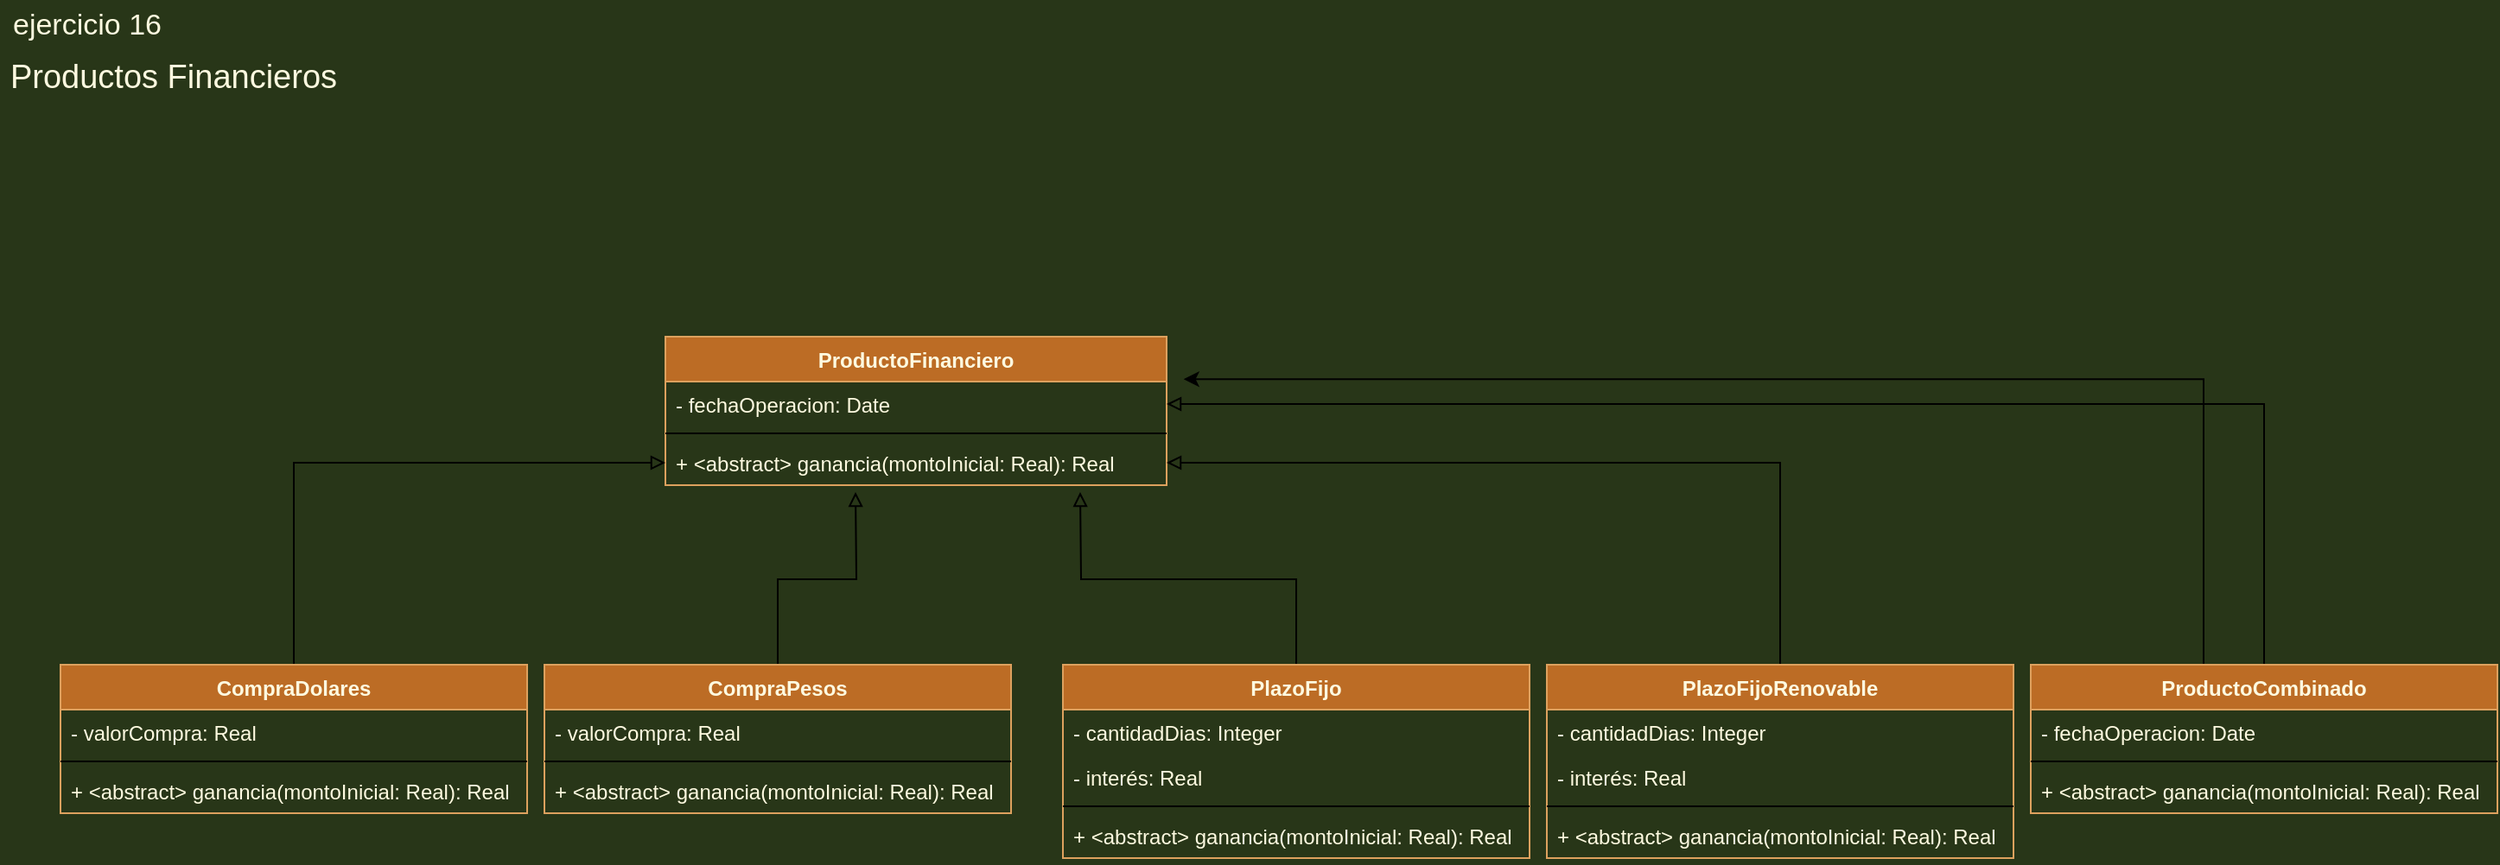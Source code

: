 <mxfile version="19.0.2" type="device"><diagram id="GwbvuObb54ylDV6KBGbu" name="Página-1"><mxGraphModel dx="643" dy="1224" grid="1" gridSize="10" guides="1" tooltips="1" connect="1" arrows="1" fold="1" page="1" pageScale="1" pageWidth="827" pageHeight="1169" background="#283618" math="0" shadow="0"><root><mxCell id="0"/><mxCell id="1" parent="0"/><mxCell id="q4b8z2Z5wsAmpbES6Drz-1" value="Productos Financieros" style="text;html=1;align=center;verticalAlign=middle;resizable=0;points=[];autosize=1;strokeColor=none;fillColor=none;fontSize=19;fontColor=#FEFAE0;" parent="1" vertex="1"><mxGeometry x="15" y="55" width="200" height="30" as="geometry"/></mxCell><mxCell id="q4b8z2Z5wsAmpbES6Drz-2" value="ejercicio 16" style="text;html=1;align=center;verticalAlign=middle;resizable=0;points=[];autosize=1;strokeColor=none;fillColor=none;fontSize=17;fontColor=#FEFAE0;" parent="1" vertex="1"><mxGeometry x="15" y="25" width="100" height="30" as="geometry"/></mxCell><mxCell id="q4b8z2Z5wsAmpbES6Drz-3" value="ProductoFinanciero" style="swimlane;fontStyle=1;align=center;verticalAlign=top;childLayout=stackLayout;horizontal=1;startSize=26;horizontalStack=0;resizeParent=1;resizeParentMax=0;resizeLast=0;collapsible=1;marginBottom=0;rounded=0;sketch=0;fontColor=#FEFAE0;strokeColor=#DDA15E;fillColor=#BC6C25;" parent="1" vertex="1"><mxGeometry x="400" y="220" width="290" height="86" as="geometry"/></mxCell><mxCell id="q4b8z2Z5wsAmpbES6Drz-4" value="- fechaOperacion: Date" style="text;strokeColor=none;fillColor=none;align=left;verticalAlign=top;spacingLeft=4;spacingRight=4;overflow=hidden;rotatable=0;points=[[0,0.5],[1,0.5]];portConstraint=eastwest;rounded=0;sketch=0;fontColor=#FEFAE0;" parent="q4b8z2Z5wsAmpbES6Drz-3" vertex="1"><mxGeometry y="26" width="290" height="26" as="geometry"/></mxCell><mxCell id="q4b8z2Z5wsAmpbES6Drz-5" value="" style="line;strokeWidth=1;fillColor=none;align=left;verticalAlign=middle;spacingTop=-1;spacingLeft=3;spacingRight=3;rotatable=0;labelPosition=right;points=[];portConstraint=eastwest;rounded=0;sketch=0;fontColor=#FEFAE0;" parent="q4b8z2Z5wsAmpbES6Drz-3" vertex="1"><mxGeometry y="52" width="290" height="8" as="geometry"/></mxCell><mxCell id="q4b8z2Z5wsAmpbES6Drz-6" value="+ &lt;abstract&gt; ganancia(montoInicial: Real): Real" style="text;strokeColor=none;fillColor=none;align=left;verticalAlign=top;spacingLeft=4;spacingRight=4;overflow=hidden;rotatable=0;points=[[0,0.5],[1,0.5]];portConstraint=eastwest;rounded=0;sketch=0;fontColor=#FEFAE0;" parent="q4b8z2Z5wsAmpbES6Drz-3" vertex="1"><mxGeometry y="60" width="290" height="26" as="geometry"/></mxCell><mxCell id="tBjlIZtZGDmPEdKuEsGF-2" style="edgeStyle=orthogonalEdgeStyle;rounded=0;orthogonalLoop=1;jettySize=auto;html=1;endArrow=block;endFill=0;" edge="1" parent="1" source="q4b8z2Z5wsAmpbES6Drz-7" target="q4b8z2Z5wsAmpbES6Drz-6"><mxGeometry relative="1" as="geometry"/></mxCell><mxCell id="q4b8z2Z5wsAmpbES6Drz-7" value="CompraDolares" style="swimlane;fontStyle=1;align=center;verticalAlign=top;childLayout=stackLayout;horizontal=1;startSize=26;horizontalStack=0;resizeParent=1;resizeParentMax=0;resizeLast=0;collapsible=1;marginBottom=0;rounded=0;sketch=0;fontColor=#FEFAE0;strokeColor=#DDA15E;fillColor=#BC6C25;" parent="1" vertex="1"><mxGeometry x="50" y="410" width="270" height="86" as="geometry"/></mxCell><mxCell id="q4b8z2Z5wsAmpbES6Drz-30" value="- valorCompra: Real" style="text;strokeColor=none;fillColor=none;align=left;verticalAlign=top;spacingLeft=4;spacingRight=4;overflow=hidden;rotatable=0;points=[[0,0.5],[1,0.5]];portConstraint=eastwest;rounded=0;sketch=0;fontColor=#FEFAE0;" parent="q4b8z2Z5wsAmpbES6Drz-7" vertex="1"><mxGeometry y="26" width="270" height="26" as="geometry"/></mxCell><mxCell id="q4b8z2Z5wsAmpbES6Drz-9" value="" style="line;strokeWidth=1;fillColor=none;align=left;verticalAlign=middle;spacingTop=-1;spacingLeft=3;spacingRight=3;rotatable=0;labelPosition=right;points=[];portConstraint=eastwest;rounded=0;sketch=0;fontColor=#FEFAE0;" parent="q4b8z2Z5wsAmpbES6Drz-7" vertex="1"><mxGeometry y="52" width="270" height="8" as="geometry"/></mxCell><mxCell id="q4b8z2Z5wsAmpbES6Drz-10" value="+ &lt;abstract&gt; ganancia(montoInicial: Real): Real" style="text;strokeColor=none;fillColor=none;align=left;verticalAlign=top;spacingLeft=4;spacingRight=4;overflow=hidden;rotatable=0;points=[[0,0.5],[1,0.5]];portConstraint=eastwest;rounded=0;sketch=0;fontColor=#FEFAE0;" parent="q4b8z2Z5wsAmpbES6Drz-7" vertex="1"><mxGeometry y="60" width="270" height="26" as="geometry"/></mxCell><mxCell id="tBjlIZtZGDmPEdKuEsGF-1" style="edgeStyle=orthogonalEdgeStyle;rounded=0;orthogonalLoop=1;jettySize=auto;html=1;endArrow=block;endFill=0;" edge="1" parent="1" source="q4b8z2Z5wsAmpbES6Drz-11"><mxGeometry relative="1" as="geometry"><mxPoint x="510" y="310" as="targetPoint"/></mxGeometry></mxCell><mxCell id="q4b8z2Z5wsAmpbES6Drz-11" value="CompraPesos" style="swimlane;fontStyle=1;align=center;verticalAlign=top;childLayout=stackLayout;horizontal=1;startSize=26;horizontalStack=0;resizeParent=1;resizeParentMax=0;resizeLast=0;collapsible=1;marginBottom=0;rounded=0;sketch=0;fontColor=#FEFAE0;strokeColor=#DDA15E;fillColor=#BC6C25;" parent="1" vertex="1"><mxGeometry x="330" y="410" width="270" height="86" as="geometry"/></mxCell><mxCell id="q4b8z2Z5wsAmpbES6Drz-12" value="- valorCompra: Real" style="text;strokeColor=none;fillColor=none;align=left;verticalAlign=top;spacingLeft=4;spacingRight=4;overflow=hidden;rotatable=0;points=[[0,0.5],[1,0.5]];portConstraint=eastwest;rounded=0;sketch=0;fontColor=#FEFAE0;" parent="q4b8z2Z5wsAmpbES6Drz-11" vertex="1"><mxGeometry y="26" width="270" height="26" as="geometry"/></mxCell><mxCell id="q4b8z2Z5wsAmpbES6Drz-13" value="" style="line;strokeWidth=1;fillColor=none;align=left;verticalAlign=middle;spacingTop=-1;spacingLeft=3;spacingRight=3;rotatable=0;labelPosition=right;points=[];portConstraint=eastwest;rounded=0;sketch=0;fontColor=#FEFAE0;" parent="q4b8z2Z5wsAmpbES6Drz-11" vertex="1"><mxGeometry y="52" width="270" height="8" as="geometry"/></mxCell><mxCell id="q4b8z2Z5wsAmpbES6Drz-14" value="+ &lt;abstract&gt; ganancia(montoInicial: Real): Real" style="text;strokeColor=none;fillColor=none;align=left;verticalAlign=top;spacingLeft=4;spacingRight=4;overflow=hidden;rotatable=0;points=[[0,0.5],[1,0.5]];portConstraint=eastwest;rounded=0;sketch=0;fontColor=#FEFAE0;" parent="q4b8z2Z5wsAmpbES6Drz-11" vertex="1"><mxGeometry y="60" width="270" height="26" as="geometry"/></mxCell><mxCell id="tBjlIZtZGDmPEdKuEsGF-3" style="edgeStyle=orthogonalEdgeStyle;rounded=0;orthogonalLoop=1;jettySize=auto;html=1;endArrow=block;endFill=0;" edge="1" parent="1" source="q4b8z2Z5wsAmpbES6Drz-15"><mxGeometry relative="1" as="geometry"><mxPoint x="640" y="310" as="targetPoint"/></mxGeometry></mxCell><mxCell id="q4b8z2Z5wsAmpbES6Drz-15" value="PlazoFijo" style="swimlane;fontStyle=1;align=center;verticalAlign=top;childLayout=stackLayout;horizontal=1;startSize=26;horizontalStack=0;resizeParent=1;resizeParentMax=0;resizeLast=0;collapsible=1;marginBottom=0;rounded=0;sketch=0;fontColor=#FEFAE0;strokeColor=#DDA15E;fillColor=#BC6C25;" parent="1" vertex="1"><mxGeometry x="630" y="410" width="270" height="112" as="geometry"/></mxCell><mxCell id="q4b8z2Z5wsAmpbES6Drz-28" value="- cantidadDias: Integer" style="text;strokeColor=none;fillColor=none;align=left;verticalAlign=top;spacingLeft=4;spacingRight=4;overflow=hidden;rotatable=0;points=[[0,0.5],[1,0.5]];portConstraint=eastwest;rounded=0;sketch=0;fontColor=#FEFAE0;" parent="q4b8z2Z5wsAmpbES6Drz-15" vertex="1"><mxGeometry y="26" width="270" height="26" as="geometry"/></mxCell><mxCell id="q4b8z2Z5wsAmpbES6Drz-29" value="- interés: Real" style="text;strokeColor=none;fillColor=none;align=left;verticalAlign=top;spacingLeft=4;spacingRight=4;overflow=hidden;rotatable=0;points=[[0,0.5],[1,0.5]];portConstraint=eastwest;rounded=0;sketch=0;fontColor=#FEFAE0;" parent="q4b8z2Z5wsAmpbES6Drz-15" vertex="1"><mxGeometry y="52" width="270" height="26" as="geometry"/></mxCell><mxCell id="q4b8z2Z5wsAmpbES6Drz-17" value="" style="line;strokeWidth=1;fillColor=none;align=left;verticalAlign=middle;spacingTop=-1;spacingLeft=3;spacingRight=3;rotatable=0;labelPosition=right;points=[];portConstraint=eastwest;rounded=0;sketch=0;fontColor=#FEFAE0;" parent="q4b8z2Z5wsAmpbES6Drz-15" vertex="1"><mxGeometry y="78" width="270" height="8" as="geometry"/></mxCell><mxCell id="q4b8z2Z5wsAmpbES6Drz-18" value="+ &lt;abstract&gt; ganancia(montoInicial: Real): Real" style="text;strokeColor=none;fillColor=none;align=left;verticalAlign=top;spacingLeft=4;spacingRight=4;overflow=hidden;rotatable=0;points=[[0,0.5],[1,0.5]];portConstraint=eastwest;rounded=0;sketch=0;fontColor=#FEFAE0;" parent="q4b8z2Z5wsAmpbES6Drz-15" vertex="1"><mxGeometry y="86" width="270" height="26" as="geometry"/></mxCell><mxCell id="tBjlIZtZGDmPEdKuEsGF-4" style="edgeStyle=orthogonalEdgeStyle;rounded=0;orthogonalLoop=1;jettySize=auto;html=1;entryX=1;entryY=0.5;entryDx=0;entryDy=0;endArrow=block;endFill=0;" edge="1" parent="1" source="q4b8z2Z5wsAmpbES6Drz-19" target="q4b8z2Z5wsAmpbES6Drz-6"><mxGeometry relative="1" as="geometry"/></mxCell><mxCell id="q4b8z2Z5wsAmpbES6Drz-19" value="PlazoFijoRenovable" style="swimlane;fontStyle=1;align=center;verticalAlign=top;childLayout=stackLayout;horizontal=1;startSize=26;horizontalStack=0;resizeParent=1;resizeParentMax=0;resizeLast=0;collapsible=1;marginBottom=0;rounded=0;sketch=0;fontColor=#FEFAE0;strokeColor=#DDA15E;fillColor=#BC6C25;" parent="1" vertex="1"><mxGeometry x="910" y="410" width="270" height="112" as="geometry"/></mxCell><mxCell id="q4b8z2Z5wsAmpbES6Drz-20" value="- cantidadDias: Integer" style="text;strokeColor=none;fillColor=none;align=left;verticalAlign=top;spacingLeft=4;spacingRight=4;overflow=hidden;rotatable=0;points=[[0,0.5],[1,0.5]];portConstraint=eastwest;rounded=0;sketch=0;fontColor=#FEFAE0;" parent="q4b8z2Z5wsAmpbES6Drz-19" vertex="1"><mxGeometry y="26" width="270" height="26" as="geometry"/></mxCell><mxCell id="q4b8z2Z5wsAmpbES6Drz-27" value="- interés: Real" style="text;strokeColor=none;fillColor=none;align=left;verticalAlign=top;spacingLeft=4;spacingRight=4;overflow=hidden;rotatable=0;points=[[0,0.5],[1,0.5]];portConstraint=eastwest;rounded=0;sketch=0;fontColor=#FEFAE0;" parent="q4b8z2Z5wsAmpbES6Drz-19" vertex="1"><mxGeometry y="52" width="270" height="26" as="geometry"/></mxCell><mxCell id="q4b8z2Z5wsAmpbES6Drz-21" value="" style="line;strokeWidth=1;fillColor=none;align=left;verticalAlign=middle;spacingTop=-1;spacingLeft=3;spacingRight=3;rotatable=0;labelPosition=right;points=[];portConstraint=eastwest;rounded=0;sketch=0;fontColor=#FEFAE0;" parent="q4b8z2Z5wsAmpbES6Drz-19" vertex="1"><mxGeometry y="78" width="270" height="8" as="geometry"/></mxCell><mxCell id="q4b8z2Z5wsAmpbES6Drz-22" value="+ &lt;abstract&gt; ganancia(montoInicial: Real): Real" style="text;strokeColor=none;fillColor=none;align=left;verticalAlign=top;spacingLeft=4;spacingRight=4;overflow=hidden;rotatable=0;points=[[0,0.5],[1,0.5]];portConstraint=eastwest;rounded=0;sketch=0;fontColor=#FEFAE0;" parent="q4b8z2Z5wsAmpbES6Drz-19" vertex="1"><mxGeometry y="86" width="270" height="26" as="geometry"/></mxCell><mxCell id="tBjlIZtZGDmPEdKuEsGF-5" style="edgeStyle=orthogonalEdgeStyle;rounded=0;orthogonalLoop=1;jettySize=auto;html=1;entryX=1;entryY=0.5;entryDx=0;entryDy=0;endArrow=block;endFill=0;" edge="1" parent="1" source="q4b8z2Z5wsAmpbES6Drz-23" target="q4b8z2Z5wsAmpbES6Drz-4"><mxGeometry relative="1" as="geometry"/></mxCell><mxCell id="tBjlIZtZGDmPEdKuEsGF-6" style="edgeStyle=orthogonalEdgeStyle;rounded=0;orthogonalLoop=1;jettySize=auto;html=1;entryX=1.034;entryY=-0.055;entryDx=0;entryDy=0;entryPerimeter=0;endArrow=classic;endFill=1;" edge="1" parent="1" source="q4b8z2Z5wsAmpbES6Drz-23" target="q4b8z2Z5wsAmpbES6Drz-4"><mxGeometry relative="1" as="geometry"><Array as="points"><mxPoint x="1290" y="245"/></Array></mxGeometry></mxCell><mxCell id="q4b8z2Z5wsAmpbES6Drz-23" value="ProductoCombinado" style="swimlane;fontStyle=1;align=center;verticalAlign=top;childLayout=stackLayout;horizontal=1;startSize=26;horizontalStack=0;resizeParent=1;resizeParentMax=0;resizeLast=0;collapsible=1;marginBottom=0;rounded=0;sketch=0;fontColor=#FEFAE0;strokeColor=#DDA15E;fillColor=#BC6C25;" parent="1" vertex="1"><mxGeometry x="1190" y="410" width="270" height="86" as="geometry"/></mxCell><mxCell id="q4b8z2Z5wsAmpbES6Drz-24" value="- fechaOperacion: Date" style="text;strokeColor=none;fillColor=none;align=left;verticalAlign=top;spacingLeft=4;spacingRight=4;overflow=hidden;rotatable=0;points=[[0,0.5],[1,0.5]];portConstraint=eastwest;rounded=0;sketch=0;fontColor=#FEFAE0;" parent="q4b8z2Z5wsAmpbES6Drz-23" vertex="1"><mxGeometry y="26" width="270" height="26" as="geometry"/></mxCell><mxCell id="q4b8z2Z5wsAmpbES6Drz-25" value="" style="line;strokeWidth=1;fillColor=none;align=left;verticalAlign=middle;spacingTop=-1;spacingLeft=3;spacingRight=3;rotatable=0;labelPosition=right;points=[];portConstraint=eastwest;rounded=0;sketch=0;fontColor=#FEFAE0;" parent="q4b8z2Z5wsAmpbES6Drz-23" vertex="1"><mxGeometry y="52" width="270" height="8" as="geometry"/></mxCell><mxCell id="q4b8z2Z5wsAmpbES6Drz-26" value="+ &lt;abstract&gt; ganancia(montoInicial: Real): Real" style="text;strokeColor=none;fillColor=none;align=left;verticalAlign=top;spacingLeft=4;spacingRight=4;overflow=hidden;rotatable=0;points=[[0,0.5],[1,0.5]];portConstraint=eastwest;rounded=0;sketch=0;fontColor=#FEFAE0;" parent="q4b8z2Z5wsAmpbES6Drz-23" vertex="1"><mxGeometry y="60" width="270" height="26" as="geometry"/></mxCell></root></mxGraphModel></diagram></mxfile>